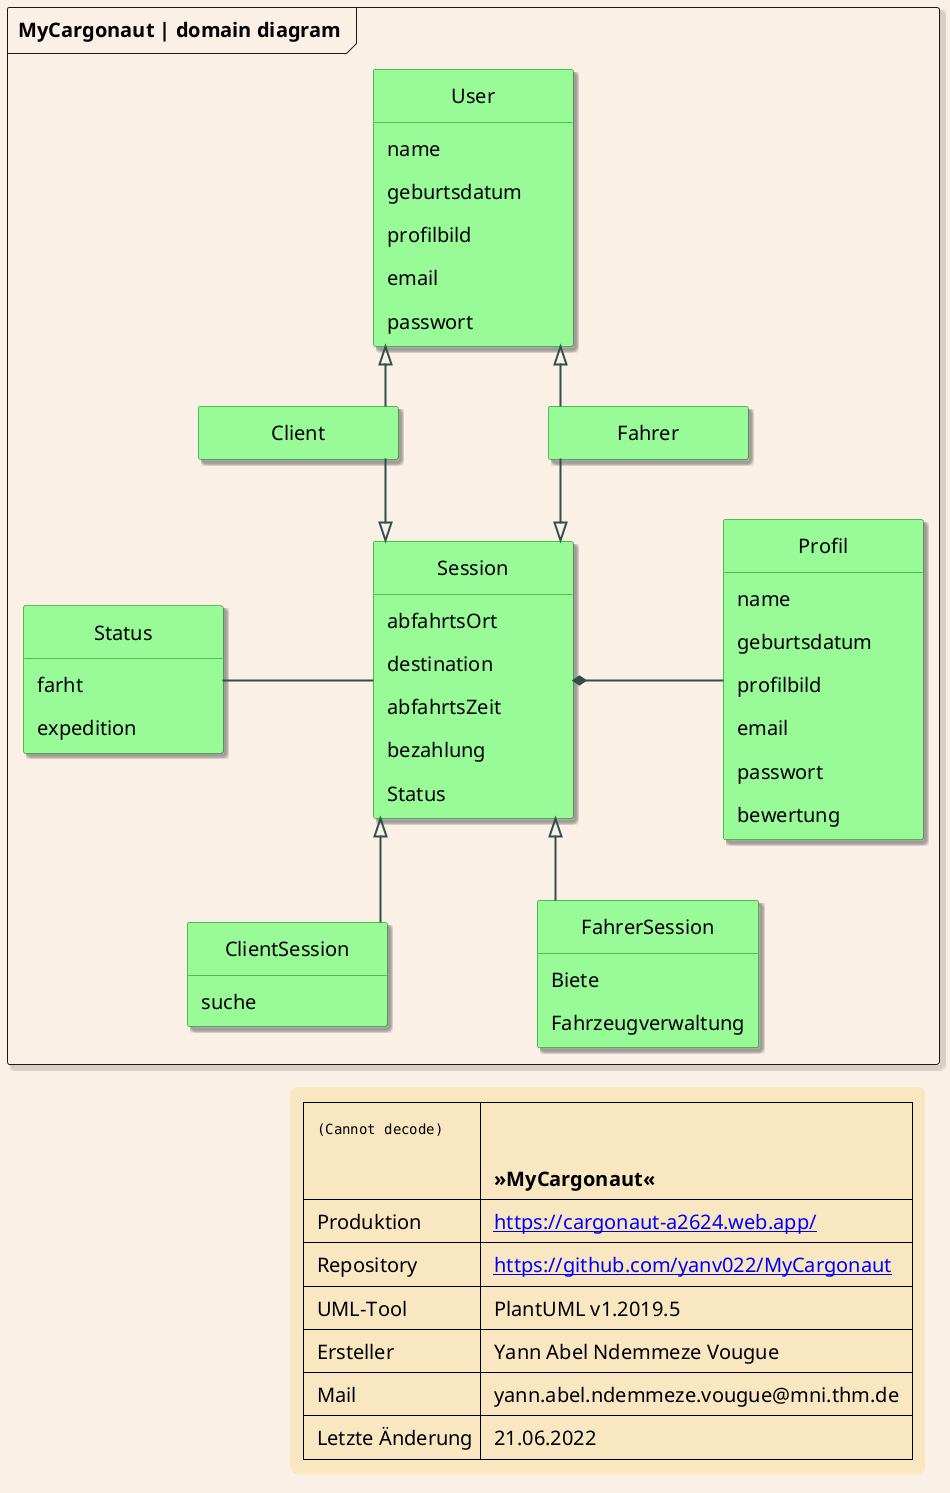 @startuml

skinparam class {
	BackgroundColor PaleGreen
	BorderColor Green
	ArrowColor black
	FontSize 28
	BackgroundColor<<USP>> Pink
	BorderColor<<USP>> HotPink
}

skinparam backgroundColor Linen
skinparam linetype ortho
skinparam shadowing true
skinparam minClassWidth 200
skinparam LegendBackgroundColor Strategy
skinparam LegendBorderThickness 0
skinparam LegendFontSize 20
skinparam defaultFontSize 20
skinparam Padding 8
skinparam Nodesep 150
skinparam ArrowThickness 2
skinparam ArrowColor DarkSlateGray

hide methods
hide empty members
hide circle

package "MyCargonaut | domain diagram" <<Frame>> {

class User {
    name
    geburtsdatum
    profilbild
    email
    passwort
}

class Client {

}
class Fahrer {

}

Client -up-|> User
Fahrer -up-|> User


Client -down-|> Session
Fahrer -down-|> Session

class Session {
  abfahrtsOrt
  destination
  abfahrtsZeit
  bezahlung
  Status
}
class ClientSession {
  suche
}

class FahrerSession {
   Biete
   Fahrzeugverwaltung
}
ClientSession -up-|> Session
FahrerSession -up-|> Session

class Profil {
  name
  geburtsdatum
  profilbild
  email
  passwort
  bewertung
}

Session *-right- Profil
class Status {
  farht
  expedition
}
Status -right- Session

}


legend right
  | <img src="../../src/assets/Export/150×45/resizecar_android_MyCargonautmdpi.png"> |= \n\n »MyCargonaut« |
  | Produktion | [[https://cargonaut-a2624.web.app/]] |
  | Repository | [[https://github.com/yanv022/MyCargonaut]] |
  | UML-Tool| PlantUML v1.2019.5|
  | Ersteller| Yann Abel Ndemmeze Vougue|
  | Mail| yann.abel.ndemmeze.vougue@mni.thm.de |
  | Letzte Änderung| 21.06.2022 |
end legend

@enduml
